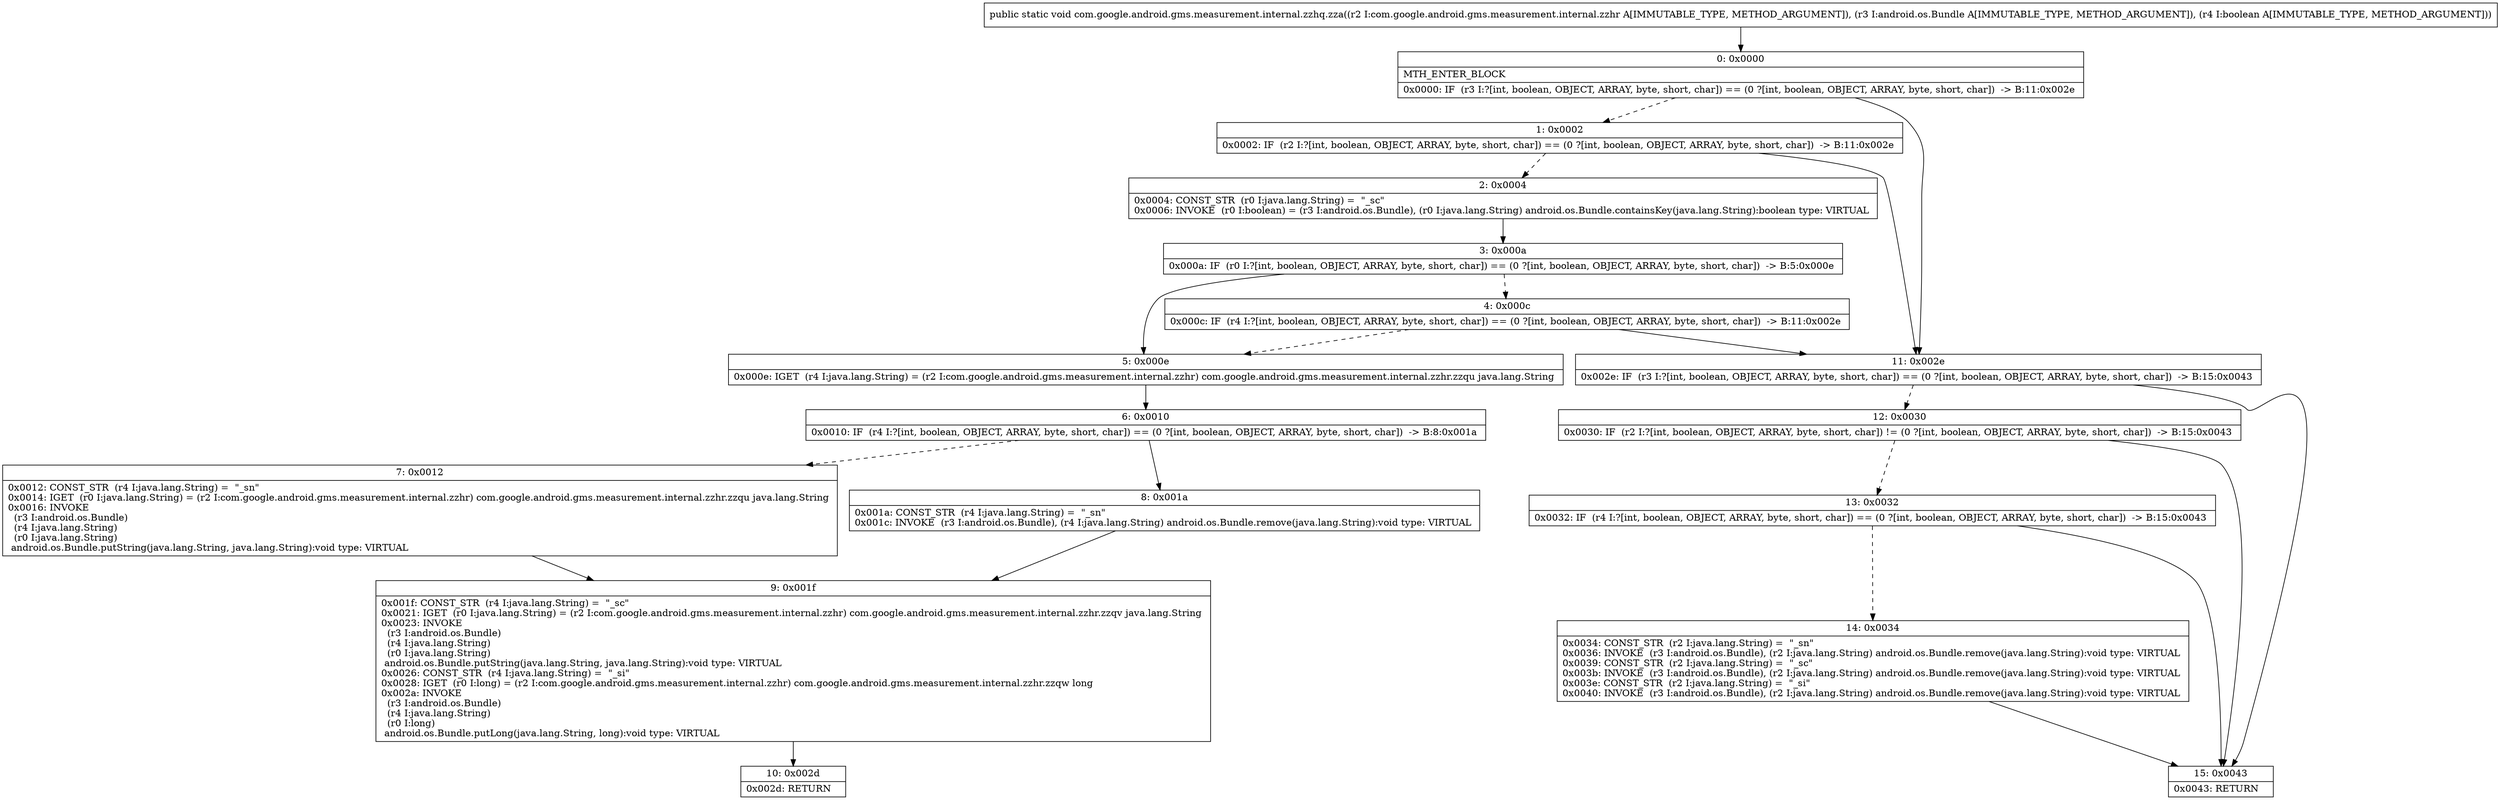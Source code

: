digraph "CFG forcom.google.android.gms.measurement.internal.zzhq.zza(Lcom\/google\/android\/gms\/measurement\/internal\/zzhr;Landroid\/os\/Bundle;Z)V" {
Node_0 [shape=record,label="{0\:\ 0x0000|MTH_ENTER_BLOCK\l|0x0000: IF  (r3 I:?[int, boolean, OBJECT, ARRAY, byte, short, char]) == (0 ?[int, boolean, OBJECT, ARRAY, byte, short, char])  \-\> B:11:0x002e \l}"];
Node_1 [shape=record,label="{1\:\ 0x0002|0x0002: IF  (r2 I:?[int, boolean, OBJECT, ARRAY, byte, short, char]) == (0 ?[int, boolean, OBJECT, ARRAY, byte, short, char])  \-\> B:11:0x002e \l}"];
Node_2 [shape=record,label="{2\:\ 0x0004|0x0004: CONST_STR  (r0 I:java.lang.String) =  \"_sc\" \l0x0006: INVOKE  (r0 I:boolean) = (r3 I:android.os.Bundle), (r0 I:java.lang.String) android.os.Bundle.containsKey(java.lang.String):boolean type: VIRTUAL \l}"];
Node_3 [shape=record,label="{3\:\ 0x000a|0x000a: IF  (r0 I:?[int, boolean, OBJECT, ARRAY, byte, short, char]) == (0 ?[int, boolean, OBJECT, ARRAY, byte, short, char])  \-\> B:5:0x000e \l}"];
Node_4 [shape=record,label="{4\:\ 0x000c|0x000c: IF  (r4 I:?[int, boolean, OBJECT, ARRAY, byte, short, char]) == (0 ?[int, boolean, OBJECT, ARRAY, byte, short, char])  \-\> B:11:0x002e \l}"];
Node_5 [shape=record,label="{5\:\ 0x000e|0x000e: IGET  (r4 I:java.lang.String) = (r2 I:com.google.android.gms.measurement.internal.zzhr) com.google.android.gms.measurement.internal.zzhr.zzqu java.lang.String \l}"];
Node_6 [shape=record,label="{6\:\ 0x0010|0x0010: IF  (r4 I:?[int, boolean, OBJECT, ARRAY, byte, short, char]) == (0 ?[int, boolean, OBJECT, ARRAY, byte, short, char])  \-\> B:8:0x001a \l}"];
Node_7 [shape=record,label="{7\:\ 0x0012|0x0012: CONST_STR  (r4 I:java.lang.String) =  \"_sn\" \l0x0014: IGET  (r0 I:java.lang.String) = (r2 I:com.google.android.gms.measurement.internal.zzhr) com.google.android.gms.measurement.internal.zzhr.zzqu java.lang.String \l0x0016: INVOKE  \l  (r3 I:android.os.Bundle)\l  (r4 I:java.lang.String)\l  (r0 I:java.lang.String)\l android.os.Bundle.putString(java.lang.String, java.lang.String):void type: VIRTUAL \l}"];
Node_8 [shape=record,label="{8\:\ 0x001a|0x001a: CONST_STR  (r4 I:java.lang.String) =  \"_sn\" \l0x001c: INVOKE  (r3 I:android.os.Bundle), (r4 I:java.lang.String) android.os.Bundle.remove(java.lang.String):void type: VIRTUAL \l}"];
Node_9 [shape=record,label="{9\:\ 0x001f|0x001f: CONST_STR  (r4 I:java.lang.String) =  \"_sc\" \l0x0021: IGET  (r0 I:java.lang.String) = (r2 I:com.google.android.gms.measurement.internal.zzhr) com.google.android.gms.measurement.internal.zzhr.zzqv java.lang.String \l0x0023: INVOKE  \l  (r3 I:android.os.Bundle)\l  (r4 I:java.lang.String)\l  (r0 I:java.lang.String)\l android.os.Bundle.putString(java.lang.String, java.lang.String):void type: VIRTUAL \l0x0026: CONST_STR  (r4 I:java.lang.String) =  \"_si\" \l0x0028: IGET  (r0 I:long) = (r2 I:com.google.android.gms.measurement.internal.zzhr) com.google.android.gms.measurement.internal.zzhr.zzqw long \l0x002a: INVOKE  \l  (r3 I:android.os.Bundle)\l  (r4 I:java.lang.String)\l  (r0 I:long)\l android.os.Bundle.putLong(java.lang.String, long):void type: VIRTUAL \l}"];
Node_10 [shape=record,label="{10\:\ 0x002d|0x002d: RETURN   \l}"];
Node_11 [shape=record,label="{11\:\ 0x002e|0x002e: IF  (r3 I:?[int, boolean, OBJECT, ARRAY, byte, short, char]) == (0 ?[int, boolean, OBJECT, ARRAY, byte, short, char])  \-\> B:15:0x0043 \l}"];
Node_12 [shape=record,label="{12\:\ 0x0030|0x0030: IF  (r2 I:?[int, boolean, OBJECT, ARRAY, byte, short, char]) != (0 ?[int, boolean, OBJECT, ARRAY, byte, short, char])  \-\> B:15:0x0043 \l}"];
Node_13 [shape=record,label="{13\:\ 0x0032|0x0032: IF  (r4 I:?[int, boolean, OBJECT, ARRAY, byte, short, char]) == (0 ?[int, boolean, OBJECT, ARRAY, byte, short, char])  \-\> B:15:0x0043 \l}"];
Node_14 [shape=record,label="{14\:\ 0x0034|0x0034: CONST_STR  (r2 I:java.lang.String) =  \"_sn\" \l0x0036: INVOKE  (r3 I:android.os.Bundle), (r2 I:java.lang.String) android.os.Bundle.remove(java.lang.String):void type: VIRTUAL \l0x0039: CONST_STR  (r2 I:java.lang.String) =  \"_sc\" \l0x003b: INVOKE  (r3 I:android.os.Bundle), (r2 I:java.lang.String) android.os.Bundle.remove(java.lang.String):void type: VIRTUAL \l0x003e: CONST_STR  (r2 I:java.lang.String) =  \"_si\" \l0x0040: INVOKE  (r3 I:android.os.Bundle), (r2 I:java.lang.String) android.os.Bundle.remove(java.lang.String):void type: VIRTUAL \l}"];
Node_15 [shape=record,label="{15\:\ 0x0043|0x0043: RETURN   \l}"];
MethodNode[shape=record,label="{public static void com.google.android.gms.measurement.internal.zzhq.zza((r2 I:com.google.android.gms.measurement.internal.zzhr A[IMMUTABLE_TYPE, METHOD_ARGUMENT]), (r3 I:android.os.Bundle A[IMMUTABLE_TYPE, METHOD_ARGUMENT]), (r4 I:boolean A[IMMUTABLE_TYPE, METHOD_ARGUMENT])) }"];
MethodNode -> Node_0;
Node_0 -> Node_1[style=dashed];
Node_0 -> Node_11;
Node_1 -> Node_2[style=dashed];
Node_1 -> Node_11;
Node_2 -> Node_3;
Node_3 -> Node_4[style=dashed];
Node_3 -> Node_5;
Node_4 -> Node_5[style=dashed];
Node_4 -> Node_11;
Node_5 -> Node_6;
Node_6 -> Node_7[style=dashed];
Node_6 -> Node_8;
Node_7 -> Node_9;
Node_8 -> Node_9;
Node_9 -> Node_10;
Node_11 -> Node_12[style=dashed];
Node_11 -> Node_15;
Node_12 -> Node_13[style=dashed];
Node_12 -> Node_15;
Node_13 -> Node_14[style=dashed];
Node_13 -> Node_15;
Node_14 -> Node_15;
}

